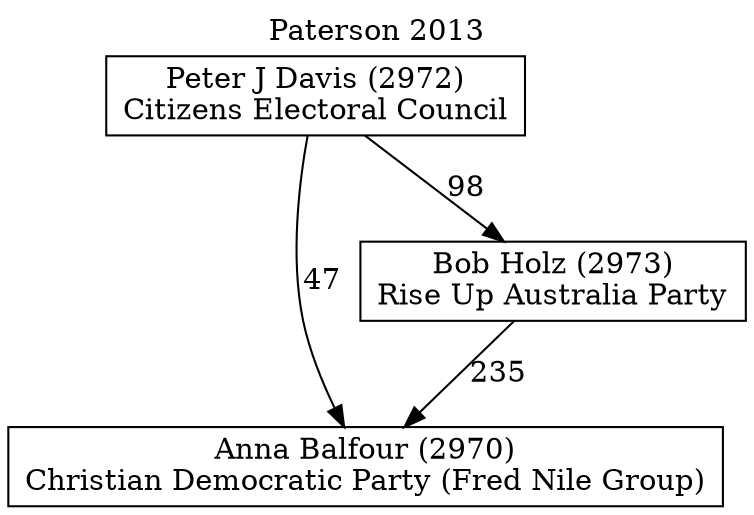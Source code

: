// House preference flow
digraph "Anna Balfour (2970)_Paterson_2013" {
	graph [label="Paterson 2013" labelloc=t mclimit=10]
	node [shape=box]
	"Anna Balfour (2970)" [label="Anna Balfour (2970)
Christian Democratic Party (Fred Nile Group)"]
	"Bob Holz (2973)" [label="Bob Holz (2973)
Rise Up Australia Party"]
	"Peter J Davis (2972)" [label="Peter J Davis (2972)
Citizens Electoral Council"]
	"Bob Holz (2973)" -> "Anna Balfour (2970)" [label=235]
	"Peter J Davis (2972)" -> "Bob Holz (2973)" [label=98]
	"Peter J Davis (2972)" -> "Anna Balfour (2970)" [label=47]
}
